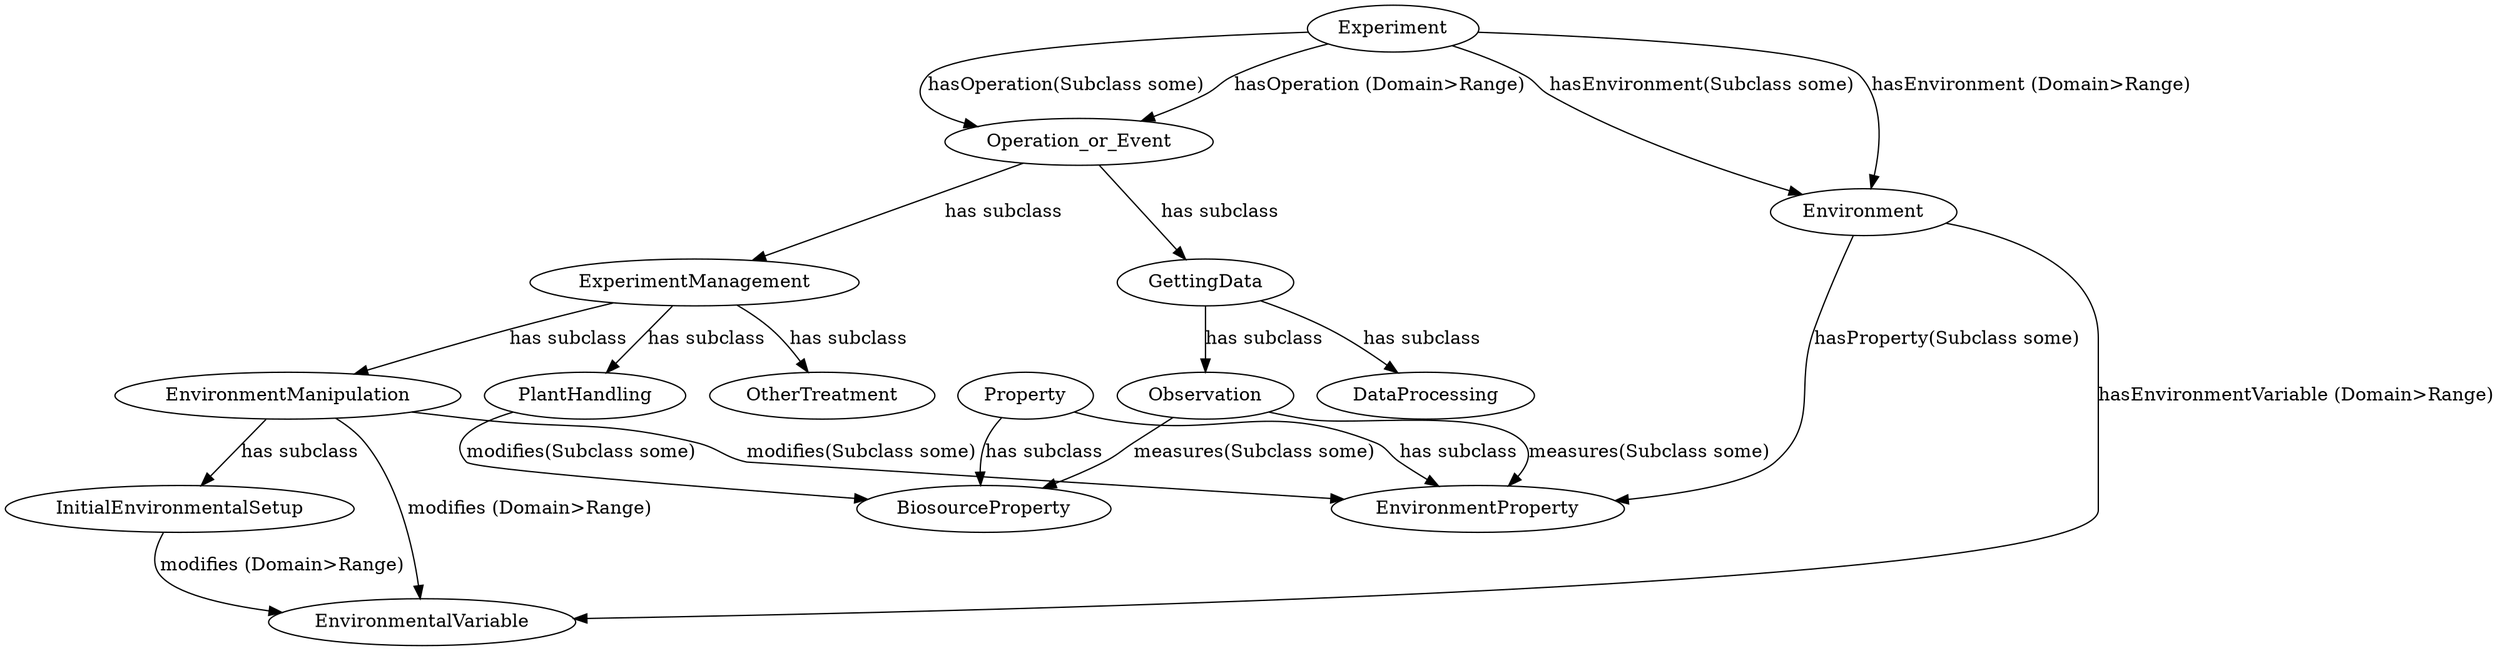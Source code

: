 digraph g {
	"EnvironmentManipulation" -> "InitialEnvironmentalSetup" [label="has subclass"]
	"Property" -> "EnvironmentProperty" [label="has subclass"]
	"ExperimentManagement" -> "PlantHandling" [label="has subclass"]
	"Experiment" -> "Operation_or_Event" [label="hasOperation(Subclass some)"]
	"ExperimentManagement" -> "EnvironmentManipulation" [label="has subclass"]
	"Environment" -> "EnvironmentalVariable" [label="hasEnvironmentVariable (Domain>Range)"]
	"Observation" -> "EnvironmentProperty" [label="measures(Subclass some)"]
	"Property" -> "BiosourceProperty" [label="has subclass"]
	"Experiment" -> "Environment" [label="hasEnvironment (Domain>Range)"]
	"GettingData" -> "Observation" [label="has subclass"]
	"Experiment" -> "Operation_or_Event" [label="hasOperation (Domain>Range)"]
	"Experiment" -> "Environment" [label="hasEnvironment(Subclass some)"]
	"GettingData" -> "DataProcessing" [label="has subclass"]
	"Environment" -> "EnvironmentProperty" [label="hasProperty(Subclass some)"]
	"InitialEnvironmentalSetup" -> "EnvironmentalVariable" [label="modifies (Domain>Range)"]
	"Operation_or_Event" -> "ExperimentManagement" [label="has subclass"]
	"ExperimentManagement" -> "OtherTreatment" [label="has subclass"]
	"EnvironmentManipulation" -> "EnvironmentProperty" [label="modifies(Subclass some)"]
	"PlantHandling" -> "BiosourceProperty" [label="modifies(Subclass some)"]
	"Observation" -> "BiosourceProperty" [label="measures(Subclass some)"]
	"EnvironmentManipulation" -> "EnvironmentalVariable" [label="modifies (Domain>Range)"]
	"Operation_or_Event" -> "GettingData" [label="has subclass"]
}
